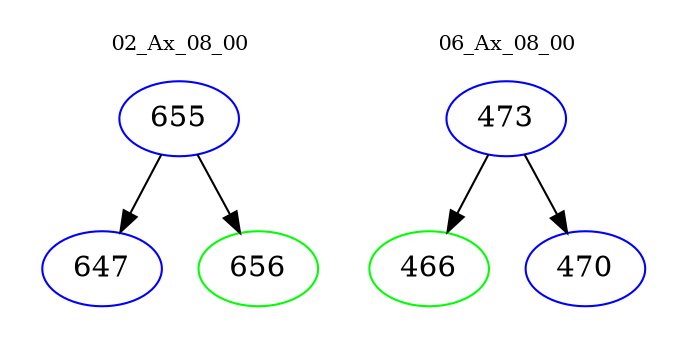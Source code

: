 digraph{
subgraph cluster_0 {
color = white
label = "02_Ax_08_00";
fontsize=10;
T0_655 [label="655", color="blue"]
T0_655 -> T0_647 [color="black"]
T0_647 [label="647", color="blue"]
T0_655 -> T0_656 [color="black"]
T0_656 [label="656", color="green"]
}
subgraph cluster_1 {
color = white
label = "06_Ax_08_00";
fontsize=10;
T1_473 [label="473", color="blue"]
T1_473 -> T1_466 [color="black"]
T1_466 [label="466", color="green"]
T1_473 -> T1_470 [color="black"]
T1_470 [label="470", color="blue"]
}
}
